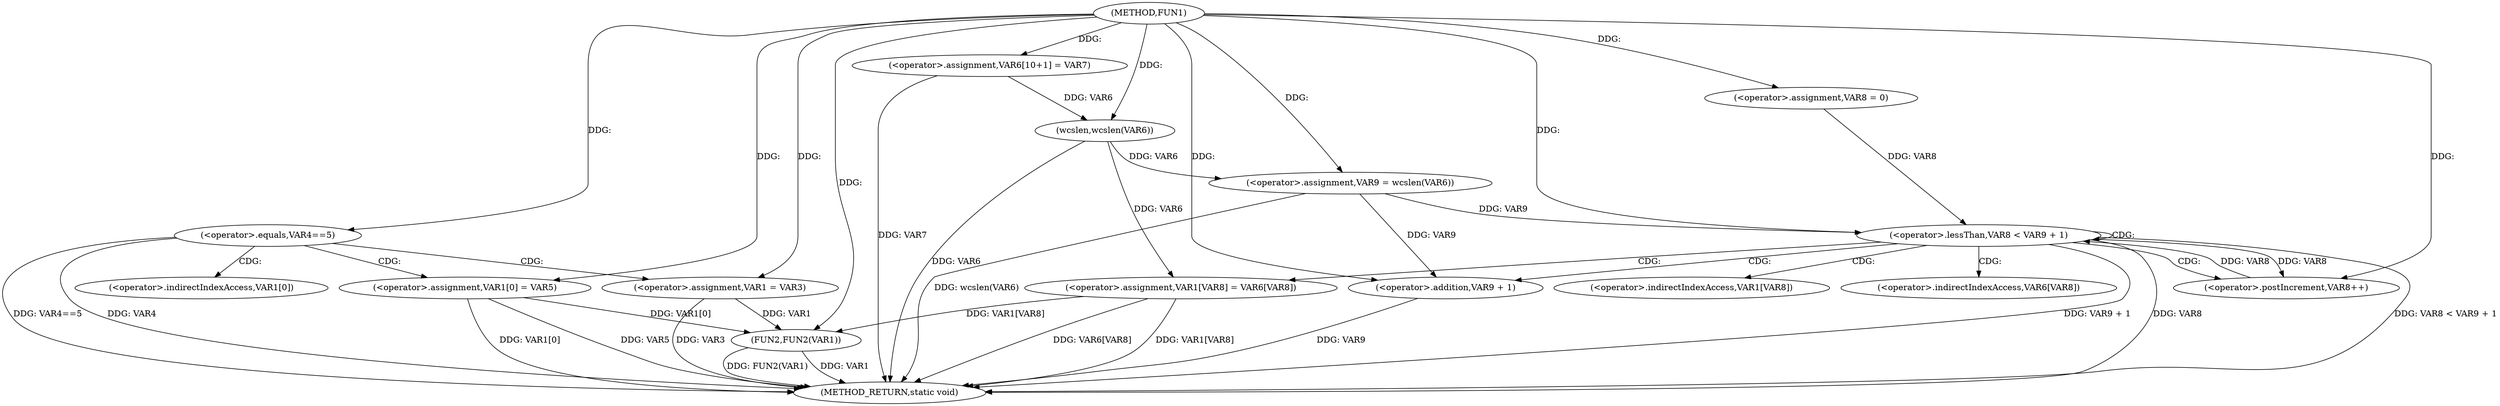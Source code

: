 digraph FUN1 {  
"1000100" [label = "(METHOD,FUN1)" ]
"1000150" [label = "(METHOD_RETURN,static void)" ]
"1000106" [label = "(<operator>.equals,VAR4==5)" ]
"1000110" [label = "(<operator>.assignment,VAR1 = VAR3)" ]
"1000113" [label = "(<operator>.assignment,VAR1[0] = VAR5)" ]
"1000120" [label = "(<operator>.assignment,VAR6[10+1] = VAR7)" ]
"1000125" [label = "(<operator>.assignment,VAR9 = wcslen(VAR6))" ]
"1000127" [label = "(wcslen,wcslen(VAR6))" ]
"1000130" [label = "(<operator>.assignment,VAR8 = 0)" ]
"1000133" [label = "(<operator>.lessThan,VAR8 < VAR9 + 1)" ]
"1000135" [label = "(<operator>.addition,VAR9 + 1)" ]
"1000138" [label = "(<operator>.postIncrement,VAR8++)" ]
"1000141" [label = "(<operator>.assignment,VAR1[VAR8] = VAR6[VAR8])" ]
"1000148" [label = "(FUN2,FUN2(VAR1))" ]
"1000114" [label = "(<operator>.indirectIndexAccess,VAR1[0])" ]
"1000142" [label = "(<operator>.indirectIndexAccess,VAR1[VAR8])" ]
"1000145" [label = "(<operator>.indirectIndexAccess,VAR6[VAR8])" ]
  "1000113" -> "1000150"  [ label = "DDG: VAR5"] 
  "1000141" -> "1000150"  [ label = "DDG: VAR1[VAR8]"] 
  "1000106" -> "1000150"  [ label = "DDG: VAR4"] 
  "1000113" -> "1000150"  [ label = "DDG: VAR1[0]"] 
  "1000133" -> "1000150"  [ label = "DDG: VAR8"] 
  "1000125" -> "1000150"  [ label = "DDG: wcslen(VAR6)"] 
  "1000106" -> "1000150"  [ label = "DDG: VAR4==5"] 
  "1000148" -> "1000150"  [ label = "DDG: VAR1"] 
  "1000148" -> "1000150"  [ label = "DDG: FUN2(VAR1)"] 
  "1000133" -> "1000150"  [ label = "DDG: VAR8 < VAR9 + 1"] 
  "1000110" -> "1000150"  [ label = "DDG: VAR3"] 
  "1000133" -> "1000150"  [ label = "DDG: VAR9 + 1"] 
  "1000135" -> "1000150"  [ label = "DDG: VAR9"] 
  "1000120" -> "1000150"  [ label = "DDG: VAR7"] 
  "1000141" -> "1000150"  [ label = "DDG: VAR6[VAR8]"] 
  "1000127" -> "1000150"  [ label = "DDG: VAR6"] 
  "1000100" -> "1000106"  [ label = "DDG: "] 
  "1000100" -> "1000110"  [ label = "DDG: "] 
  "1000100" -> "1000113"  [ label = "DDG: "] 
  "1000100" -> "1000120"  [ label = "DDG: "] 
  "1000127" -> "1000125"  [ label = "DDG: VAR6"] 
  "1000100" -> "1000125"  [ label = "DDG: "] 
  "1000120" -> "1000127"  [ label = "DDG: VAR6"] 
  "1000100" -> "1000127"  [ label = "DDG: "] 
  "1000100" -> "1000130"  [ label = "DDG: "] 
  "1000138" -> "1000133"  [ label = "DDG: VAR8"] 
  "1000130" -> "1000133"  [ label = "DDG: VAR8"] 
  "1000100" -> "1000133"  [ label = "DDG: "] 
  "1000125" -> "1000133"  [ label = "DDG: VAR9"] 
  "1000125" -> "1000135"  [ label = "DDG: VAR9"] 
  "1000100" -> "1000135"  [ label = "DDG: "] 
  "1000133" -> "1000138"  [ label = "DDG: VAR8"] 
  "1000100" -> "1000138"  [ label = "DDG: "] 
  "1000127" -> "1000141"  [ label = "DDG: VAR6"] 
  "1000141" -> "1000148"  [ label = "DDG: VAR1[VAR8]"] 
  "1000113" -> "1000148"  [ label = "DDG: VAR1[0]"] 
  "1000110" -> "1000148"  [ label = "DDG: VAR1"] 
  "1000100" -> "1000148"  [ label = "DDG: "] 
  "1000106" -> "1000110"  [ label = "CDG: "] 
  "1000106" -> "1000114"  [ label = "CDG: "] 
  "1000106" -> "1000113"  [ label = "CDG: "] 
  "1000133" -> "1000142"  [ label = "CDG: "] 
  "1000133" -> "1000141"  [ label = "CDG: "] 
  "1000133" -> "1000145"  [ label = "CDG: "] 
  "1000133" -> "1000135"  [ label = "CDG: "] 
  "1000133" -> "1000133"  [ label = "CDG: "] 
  "1000133" -> "1000138"  [ label = "CDG: "] 
}
